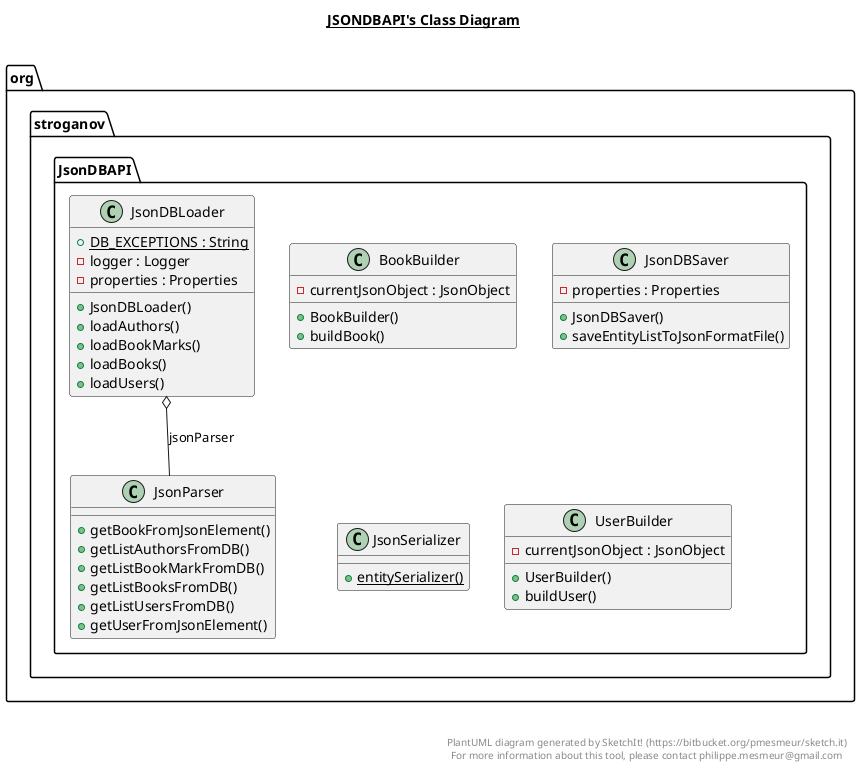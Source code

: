 @startuml

title __JSONDBAPI's Class Diagram__\n

  namespace org.stroganov {
    namespace JsonDBAPI {
      class org.stroganov.JsonDBAPI.BookBuilder {
          - currentJsonObject : JsonObject
          + BookBuilder()
          + buildBook()
      }
    }
  }
  

  namespace org.stroganov {
    namespace JsonDBAPI {
      class org.stroganov.JsonDBAPI.JsonDBLoader {
          {static} + DB_EXCEPTIONS : String
          - logger : Logger
          - properties : Properties
          + JsonDBLoader()
          + loadAuthors()
          + loadBookMarks()
          + loadBooks()
          + loadUsers()
      }
    }
  }
  

  namespace org.stroganov {
    namespace JsonDBAPI {
      class org.stroganov.JsonDBAPI.JsonDBSaver {
          - properties : Properties
          + JsonDBSaver()
          + saveEntityListToJsonFormatFile()
      }
    }
  }
  

  namespace org.stroganov {
    namespace JsonDBAPI {
      class org.stroganov.JsonDBAPI.JsonParser {
          + getBookFromJsonElement()
          + getListAuthorsFromDB()
          + getListBookMarkFromDB()
          + getListBooksFromDB()
          + getListUsersFromDB()
          + getUserFromJsonElement()
      }
    }
  }
  

  namespace org.stroganov {
    namespace JsonDBAPI {
      class org.stroganov.JsonDBAPI.JsonSerializer {
          {static} + entitySerializer()
      }
    }
  }
  

  namespace org.stroganov {
    namespace JsonDBAPI {
      class org.stroganov.JsonDBAPI.UserBuilder {
          - currentJsonObject : JsonObject
          + UserBuilder()
          + buildUser()
      }
    }
  }
  

  org.stroganov.JsonDBAPI.JsonDBLoader o-- org.stroganov.JsonDBAPI.JsonParser : jsonParser


right footer


PlantUML diagram generated by SketchIt! (https://bitbucket.org/pmesmeur/sketch.it)
For more information about this tool, please contact philippe.mesmeur@gmail.com
endfooter

@enduml
